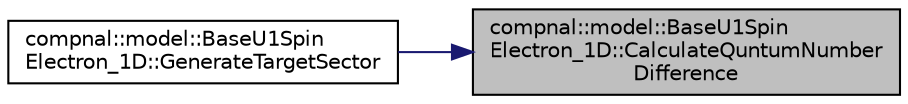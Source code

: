 digraph "compnal::model::BaseU1SpinElectron_1D::CalculateQuntumNumberDifference"
{
 // INTERACTIVE_SVG=YES
 // LATEX_PDF_SIZE
  edge [fontname="Helvetica",fontsize="10",labelfontname="Helvetica",labelfontsize="10"];
  node [fontname="Helvetica",fontsize="10",shape=record];
  rankdir="RL";
  Node1 [label="compnal::model::BaseU1Spin\lElectron_1D::CalculateQuntumNumber\lDifference",height=0.2,width=0.4,color="black", fillcolor="grey75", style="filled", fontcolor="black",tooltip="Calculate difference of the number of total electrons and the total sz from the rows and columns in t..."];
  Node1 -> Node2 [dir="back",color="midnightblue",fontsize="10",style="solid",fontname="Helvetica"];
  Node2 [label="compnal::model::BaseU1Spin\lElectron_1D::GenerateTargetSector",height=0.2,width=0.4,color="black", fillcolor="white", style="filled",URL="$de/d75/classcompnal_1_1model_1_1_base_u1_spin_electron__1_d.html#a62dd65b1c316662158ac2cd40f1b4efc",tooltip="Calculate the quantum numbers of excited states that appear when calculating the correlation function..."];
}
